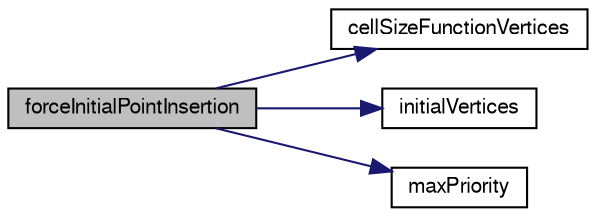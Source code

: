 digraph "forceInitialPointInsertion"
{
  bgcolor="transparent";
  edge [fontname="FreeSans",fontsize="10",labelfontname="FreeSans",labelfontsize="10"];
  node [fontname="FreeSans",fontsize="10",shape=record];
  rankdir="LR";
  Node12 [label="forceInitialPointInsertion",height=0.2,width=0.4,color="black", fillcolor="grey75", style="filled", fontcolor="black"];
  Node12 -> Node13 [color="midnightblue",fontsize="10",style="solid",fontname="FreeSans"];
  Node13 [label="cellSizeFunctionVertices",height=0.2,width=0.4,color="black",URL="$a31378.html#a1e21c3de0d342dce9f1d8e36b6c71340"];
  Node12 -> Node14 [color="midnightblue",fontsize="10",style="solid",fontname="FreeSans"];
  Node14 [label="initialVertices",height=0.2,width=0.4,color="black",URL="$a31378.html#ae049aead5b379caa84f3d434bb680c4b"];
  Node12 -> Node15 [color="midnightblue",fontsize="10",style="solid",fontname="FreeSans"];
  Node15 [label="maxPriority",height=0.2,width=0.4,color="black",URL="$a31378.html#af4e2938c96e5a6ae0247444e50fccb03"];
}
